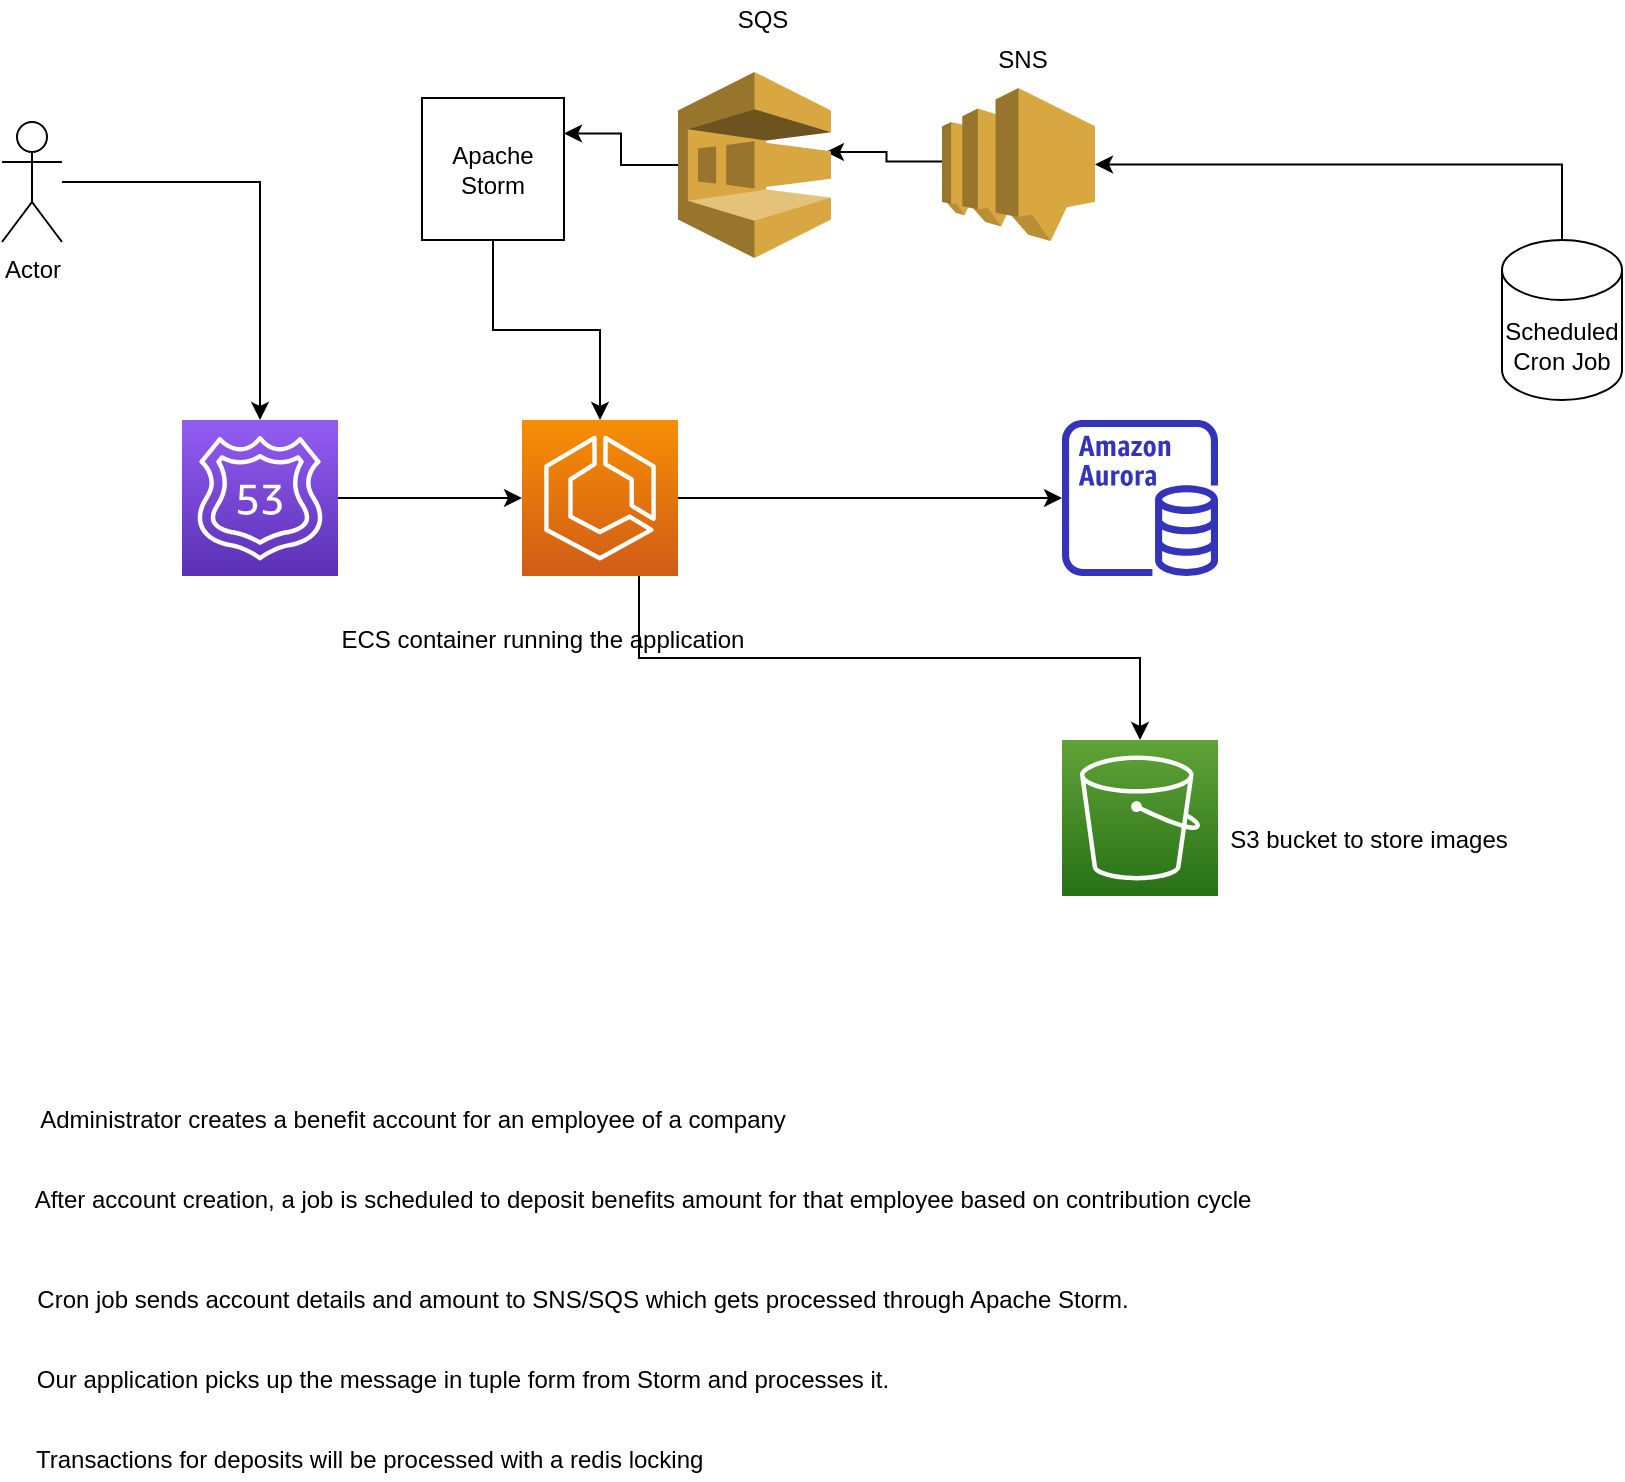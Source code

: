 <mxfile version="14.9.2" type="device"><diagram id="72kHapx94JQAh9skcxRZ" name="Page-1"><mxGraphModel dx="2062" dy="794" grid="1" gridSize="10" guides="1" tooltips="1" connect="1" arrows="1" fold="1" page="1" pageScale="1" pageWidth="850" pageHeight="1100" math="0" shadow="0"><root><mxCell id="0"/><mxCell id="1" parent="0"/><mxCell id="pG3t_YqGAJjrUXXEOPJ7-1" value="" style="points=[[0,0,0],[0.25,0,0],[0.5,0,0],[0.75,0,0],[1,0,0],[0,1,0],[0.25,1,0],[0.5,1,0],[0.75,1,0],[1,1,0],[0,0.25,0],[0,0.5,0],[0,0.75,0],[1,0.25,0],[1,0.5,0],[1,0.75,0]];outlineConnect=0;fontColor=#232F3E;gradientColor=#60A337;gradientDirection=north;fillColor=#277116;strokeColor=#ffffff;dashed=0;verticalLabelPosition=bottom;verticalAlign=top;align=center;html=1;fontSize=12;fontStyle=0;aspect=fixed;shape=mxgraph.aws4.resourceIcon;resIcon=mxgraph.aws4.s3;" vertex="1" parent="1"><mxGeometry x="550" y="440" width="78" height="78" as="geometry"/></mxCell><mxCell id="pG3t_YqGAJjrUXXEOPJ7-2" value="" style="outlineConnect=0;fontColor=#232F3E;gradientColor=none;fillColor=#3334B9;strokeColor=none;dashed=0;verticalLabelPosition=bottom;verticalAlign=top;align=center;html=1;fontSize=12;fontStyle=0;aspect=fixed;pointerEvents=1;shape=mxgraph.aws4.aurora_instance;" vertex="1" parent="1"><mxGeometry x="550" y="280" width="78" height="78" as="geometry"/></mxCell><mxCell id="pG3t_YqGAJjrUXXEOPJ7-6" style="edgeStyle=orthogonalEdgeStyle;rounded=0;orthogonalLoop=1;jettySize=auto;html=1;exitX=1;exitY=0.5;exitDx=0;exitDy=0;exitPerimeter=0;" edge="1" parent="1" source="pG3t_YqGAJjrUXXEOPJ7-3" target="pG3t_YqGAJjrUXXEOPJ7-2"><mxGeometry relative="1" as="geometry"/></mxCell><mxCell id="pG3t_YqGAJjrUXXEOPJ7-7" style="edgeStyle=orthogonalEdgeStyle;rounded=0;orthogonalLoop=1;jettySize=auto;html=1;exitX=0.75;exitY=1;exitDx=0;exitDy=0;exitPerimeter=0;" edge="1" parent="1" source="pG3t_YqGAJjrUXXEOPJ7-3" target="pG3t_YqGAJjrUXXEOPJ7-1"><mxGeometry relative="1" as="geometry"/></mxCell><mxCell id="pG3t_YqGAJjrUXXEOPJ7-3" value="" style="points=[[0,0,0],[0.25,0,0],[0.5,0,0],[0.75,0,0],[1,0,0],[0,1,0],[0.25,1,0],[0.5,1,0],[0.75,1,0],[1,1,0],[0,0.25,0],[0,0.5,0],[0,0.75,0],[1,0.25,0],[1,0.5,0],[1,0.75,0]];outlineConnect=0;fontColor=#232F3E;gradientColor=#F78E04;gradientDirection=north;fillColor=#D05C17;strokeColor=#ffffff;dashed=0;verticalLabelPosition=bottom;verticalAlign=top;align=center;html=1;fontSize=12;fontStyle=0;aspect=fixed;shape=mxgraph.aws4.resourceIcon;resIcon=mxgraph.aws4.ecs;" vertex="1" parent="1"><mxGeometry x="280" y="280" width="78" height="78" as="geometry"/></mxCell><mxCell id="pG3t_YqGAJjrUXXEOPJ7-5" style="edgeStyle=orthogonalEdgeStyle;rounded=0;orthogonalLoop=1;jettySize=auto;html=1;entryX=0;entryY=0.5;entryDx=0;entryDy=0;entryPerimeter=0;" edge="1" parent="1" source="pG3t_YqGAJjrUXXEOPJ7-4" target="pG3t_YqGAJjrUXXEOPJ7-3"><mxGeometry relative="1" as="geometry"/></mxCell><mxCell id="pG3t_YqGAJjrUXXEOPJ7-4" value="" style="points=[[0,0,0],[0.25,0,0],[0.5,0,0],[0.75,0,0],[1,0,0],[0,1,0],[0.25,1,0],[0.5,1,0],[0.75,1,0],[1,1,0],[0,0.25,0],[0,0.5,0],[0,0.75,0],[1,0.25,0],[1,0.5,0],[1,0.75,0]];outlineConnect=0;fontColor=#232F3E;gradientColor=#945DF2;gradientDirection=north;fillColor=#5A30B5;strokeColor=#ffffff;dashed=0;verticalLabelPosition=bottom;verticalAlign=top;align=center;html=1;fontSize=12;fontStyle=0;aspect=fixed;shape=mxgraph.aws4.resourceIcon;resIcon=mxgraph.aws4.route_53;" vertex="1" parent="1"><mxGeometry x="110" y="280" width="78" height="78" as="geometry"/></mxCell><mxCell id="pG3t_YqGAJjrUXXEOPJ7-12" style="edgeStyle=orthogonalEdgeStyle;rounded=0;orthogonalLoop=1;jettySize=auto;html=1;exitX=0.5;exitY=0;exitDx=0;exitDy=0;exitPerimeter=0;entryX=1;entryY=0.5;entryDx=0;entryDy=0;entryPerimeter=0;" edge="1" parent="1" source="pG3t_YqGAJjrUXXEOPJ7-8" target="pG3t_YqGAJjrUXXEOPJ7-9"><mxGeometry relative="1" as="geometry"/></mxCell><mxCell id="pG3t_YqGAJjrUXXEOPJ7-8" value="Scheduled Cron Job" style="shape=cylinder3;whiteSpace=wrap;html=1;boundedLbl=1;backgroundOutline=1;size=15;" vertex="1" parent="1"><mxGeometry x="770" y="190" width="60" height="80" as="geometry"/></mxCell><mxCell id="pG3t_YqGAJjrUXXEOPJ7-17" style="edgeStyle=orthogonalEdgeStyle;rounded=0;orthogonalLoop=1;jettySize=auto;html=1;exitX=0;exitY=0.48;exitDx=0;exitDy=0;exitPerimeter=0;entryX=0.967;entryY=0.43;entryDx=0;entryDy=0;entryPerimeter=0;" edge="1" parent="1" source="pG3t_YqGAJjrUXXEOPJ7-9" target="pG3t_YqGAJjrUXXEOPJ7-10"><mxGeometry relative="1" as="geometry"/></mxCell><mxCell id="pG3t_YqGAJjrUXXEOPJ7-9" value="" style="outlineConnect=0;dashed=0;verticalLabelPosition=bottom;verticalAlign=top;align=center;html=1;shape=mxgraph.aws3.sns;fillColor=#D9A741;gradientColor=none;" vertex="1" parent="1"><mxGeometry x="490" y="114" width="76.5" height="76.5" as="geometry"/></mxCell><mxCell id="pG3t_YqGAJjrUXXEOPJ7-16" style="edgeStyle=orthogonalEdgeStyle;rounded=0;orthogonalLoop=1;jettySize=auto;html=1;exitX=0;exitY=0.5;exitDx=0;exitDy=0;exitPerimeter=0;entryX=1;entryY=0.25;entryDx=0;entryDy=0;" edge="1" parent="1" source="pG3t_YqGAJjrUXXEOPJ7-10" target="pG3t_YqGAJjrUXXEOPJ7-13"><mxGeometry relative="1" as="geometry"/></mxCell><mxCell id="pG3t_YqGAJjrUXXEOPJ7-10" value="" style="outlineConnect=0;dashed=0;verticalLabelPosition=bottom;verticalAlign=top;align=center;html=1;shape=mxgraph.aws3.sqs;fillColor=#D9A741;gradientColor=none;" vertex="1" parent="1"><mxGeometry x="358" y="106" width="76.5" height="93" as="geometry"/></mxCell><mxCell id="pG3t_YqGAJjrUXXEOPJ7-14" style="edgeStyle=orthogonalEdgeStyle;rounded=0;orthogonalLoop=1;jettySize=auto;html=1;entryX=0.5;entryY=0;entryDx=0;entryDy=0;entryPerimeter=0;" edge="1" parent="1" source="pG3t_YqGAJjrUXXEOPJ7-13" target="pG3t_YqGAJjrUXXEOPJ7-3"><mxGeometry relative="1" as="geometry"/></mxCell><mxCell id="pG3t_YqGAJjrUXXEOPJ7-13" value="Apache Storm" style="whiteSpace=wrap;html=1;aspect=fixed;" vertex="1" parent="1"><mxGeometry x="230" y="119" width="71" height="71" as="geometry"/></mxCell><mxCell id="pG3t_YqGAJjrUXXEOPJ7-15" value="ECS container running the application" style="text;html=1;align=center;verticalAlign=middle;resizable=0;points=[];autosize=1;strokeColor=none;" vertex="1" parent="1"><mxGeometry x="180" y="380" width="220" height="20" as="geometry"/></mxCell><mxCell id="pG3t_YqGAJjrUXXEOPJ7-18" value="SNS" style="text;html=1;align=center;verticalAlign=middle;resizable=0;points=[];autosize=1;strokeColor=none;" vertex="1" parent="1"><mxGeometry x="510" y="90" width="40" height="20" as="geometry"/></mxCell><mxCell id="pG3t_YqGAJjrUXXEOPJ7-19" value="SQS" style="text;html=1;align=center;verticalAlign=middle;resizable=0;points=[];autosize=1;strokeColor=none;" vertex="1" parent="1"><mxGeometry x="380" y="70" width="40" height="20" as="geometry"/></mxCell><mxCell id="pG3t_YqGAJjrUXXEOPJ7-23" style="edgeStyle=orthogonalEdgeStyle;rounded=0;orthogonalLoop=1;jettySize=auto;html=1;" edge="1" parent="1" source="pG3t_YqGAJjrUXXEOPJ7-20" target="pG3t_YqGAJjrUXXEOPJ7-4"><mxGeometry relative="1" as="geometry"/></mxCell><mxCell id="pG3t_YqGAJjrUXXEOPJ7-20" value="Actor" style="shape=umlActor;verticalLabelPosition=bottom;verticalAlign=top;html=1;outlineConnect=0;" vertex="1" parent="1"><mxGeometry x="20" y="131" width="30" height="60" as="geometry"/></mxCell><mxCell id="pG3t_YqGAJjrUXXEOPJ7-24" value="Administrator creates a benefit account for an employee of a company" style="text;html=1;align=center;verticalAlign=middle;resizable=0;points=[];autosize=1;strokeColor=none;" vertex="1" parent="1"><mxGeometry x="30" y="620" width="390" height="20" as="geometry"/></mxCell><mxCell id="pG3t_YqGAJjrUXXEOPJ7-25" value="After account creation, a job is scheduled to deposit benefits amount for that employee based on contribution cycle" style="text;html=1;align=center;verticalAlign=middle;resizable=0;points=[];autosize=1;strokeColor=none;" vertex="1" parent="1"><mxGeometry x="30" y="660" width="620" height="20" as="geometry"/></mxCell><mxCell id="pG3t_YqGAJjrUXXEOPJ7-26" value="Cron job sends account details and amount to SNS/SQS which gets processed through Apache Storm." style="text;html=1;align=center;verticalAlign=middle;resizable=0;points=[];autosize=1;strokeColor=none;" vertex="1" parent="1"><mxGeometry x="30" y="710" width="560" height="20" as="geometry"/></mxCell><mxCell id="pG3t_YqGAJjrUXXEOPJ7-27" value="Our application picks up the message in tuple form from Storm and processes it." style="text;html=1;align=center;verticalAlign=middle;resizable=0;points=[];autosize=1;strokeColor=none;" vertex="1" parent="1"><mxGeometry x="30" y="750" width="440" height="20" as="geometry"/></mxCell><mxCell id="pG3t_YqGAJjrUXXEOPJ7-28" value="S3 bucket to store images" style="text;html=1;align=center;verticalAlign=middle;resizable=0;points=[];autosize=1;strokeColor=none;" vertex="1" parent="1"><mxGeometry x="628" y="480" width="150" height="20" as="geometry"/></mxCell><mxCell id="pG3t_YqGAJjrUXXEOPJ7-29" value="Transactions for deposits will be processed with a redis locking&amp;nbsp;" style="text;html=1;align=center;verticalAlign=middle;resizable=0;points=[];autosize=1;strokeColor=none;" vertex="1" parent="1"><mxGeometry x="30" y="790" width="350" height="20" as="geometry"/></mxCell></root></mxGraphModel></diagram></mxfile>
